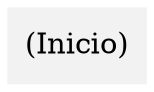 digraph G {node[shape=box, style=filled, color=Gray95]; edge[color=black];rankdir=TB 

nodo0[label="(Inicio)"];


 }
